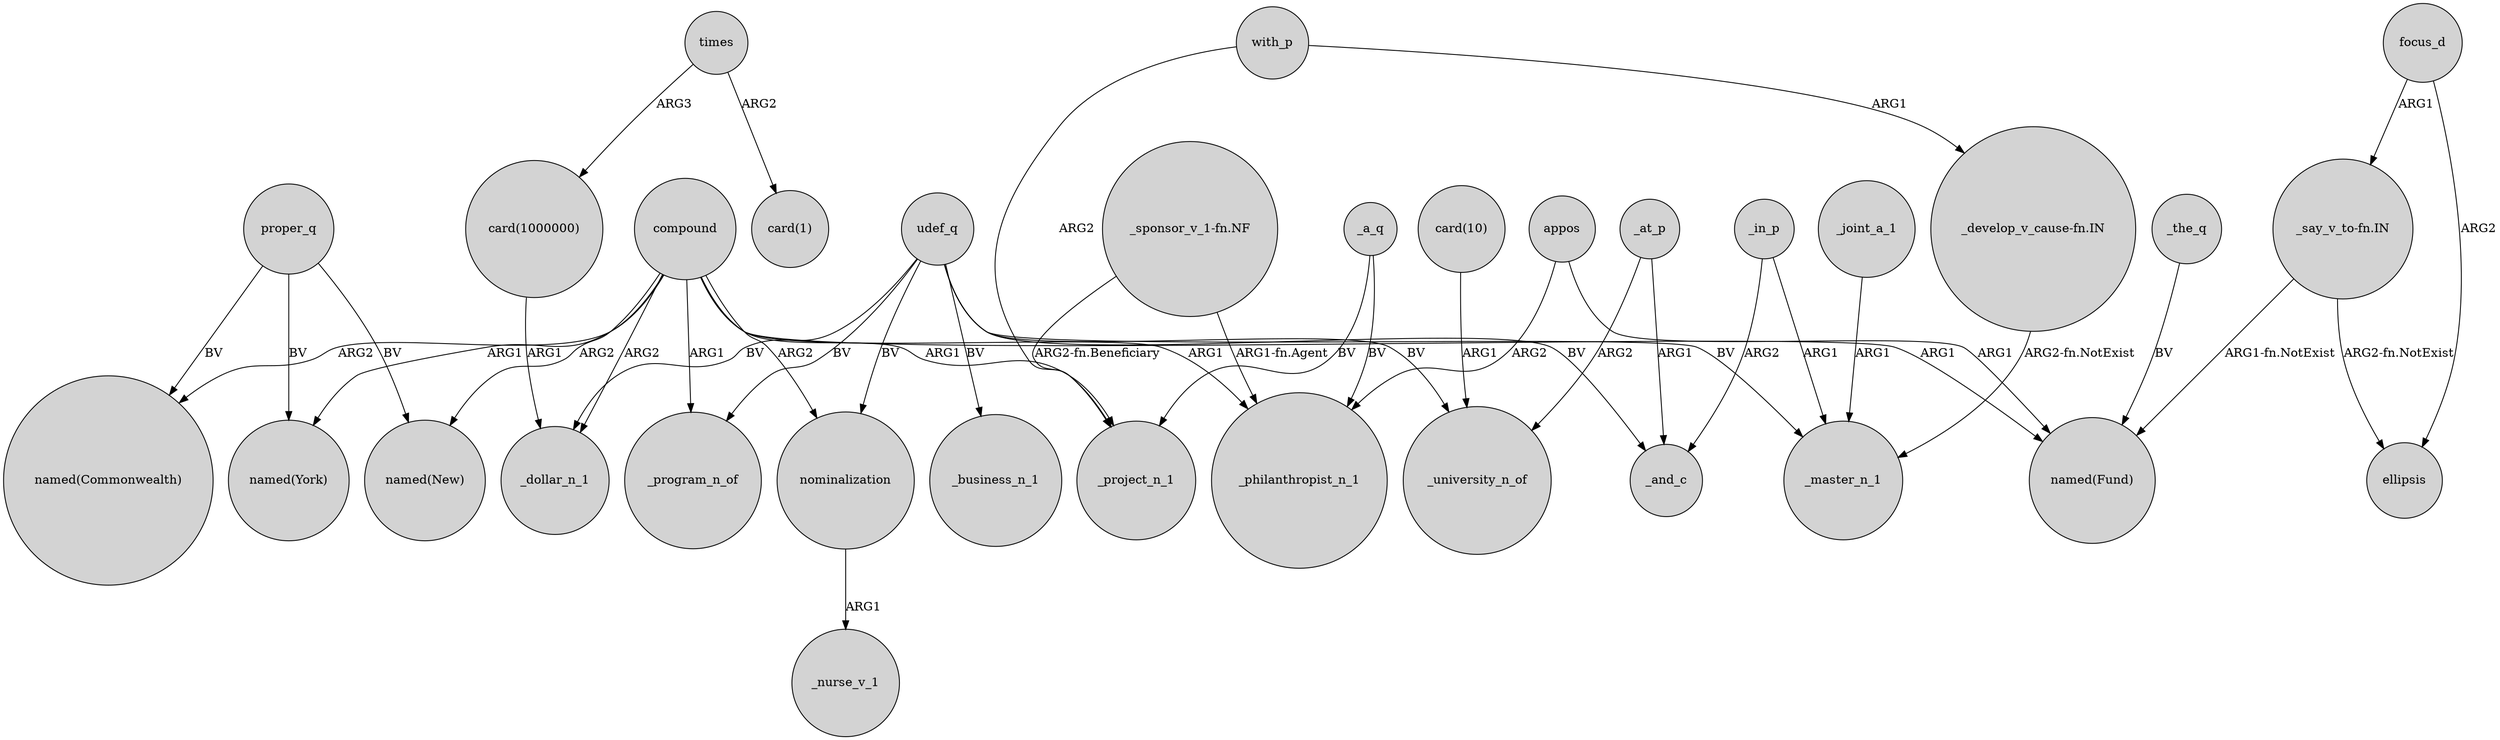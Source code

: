 digraph {
	node [shape=circle style=filled]
	"card(1000000)" -> _dollar_n_1 [label=ARG1]
	compound -> "named(New)" [label=ARG2]
	compound -> _project_n_1 [label=ARG1]
	with_p -> _project_n_1 [label=ARG2]
	proper_q -> "named(New)" [label=BV]
	_a_q -> _project_n_1 [label=BV]
	"_say_v_to-fn.IN" -> ellipsis [label="ARG2-fn.NotExist"]
	compound -> _philanthropist_n_1 [label=ARG1]
	compound -> "named(Fund)" [label=ARG1]
	"_sponsor_v_1-fn.NF" -> _project_n_1 [label="ARG2-fn.Beneficiary"]
	_in_p -> _master_n_1 [label=ARG1]
	focus_d -> ellipsis [label=ARG2]
	_the_q -> "named(Fund)" [label=BV]
	udef_q -> _program_n_of [label=BV]
	compound -> nominalization [label=ARG2]
	compound -> "named(Commonwealth)" [label=ARG2]
	_at_p -> _and_c [label=ARG1]
	udef_q -> _university_n_of [label=BV]
	_at_p -> _university_n_of [label=ARG2]
	_a_q -> _philanthropist_n_1 [label=BV]
	"card(10)" -> _university_n_of [label=ARG1]
	nominalization -> _nurse_v_1 [label=ARG1]
	proper_q -> "named(Commonwealth)" [label=BV]
	compound -> "named(York)" [label=ARG1]
	times -> "card(1)" [label=ARG2]
	times -> "card(1000000)" [label=ARG3]
	with_p -> "_develop_v_cause-fn.IN" [label=ARG1]
	appos -> "named(Fund)" [label=ARG1]
	udef_q -> nominalization [label=BV]
	udef_q -> _business_n_1 [label=BV]
	_joint_a_1 -> _master_n_1 [label=ARG1]
	appos -> _philanthropist_n_1 [label=ARG2]
	compound -> _program_n_of [label=ARG1]
	"_sponsor_v_1-fn.NF" -> _philanthropist_n_1 [label="ARG1-fn.Agent"]
	udef_q -> _dollar_n_1 [label=BV]
	udef_q -> _master_n_1 [label=BV]
	"_develop_v_cause-fn.IN" -> _master_n_1 [label="ARG2-fn.NotExist"]
	proper_q -> "named(York)" [label=BV]
	compound -> _dollar_n_1 [label=ARG2]
	udef_q -> _and_c [label=BV]
	_in_p -> _and_c [label=ARG2]
	"_say_v_to-fn.IN" -> "named(Fund)" [label="ARG1-fn.NotExist"]
	focus_d -> "_say_v_to-fn.IN" [label=ARG1]
}
